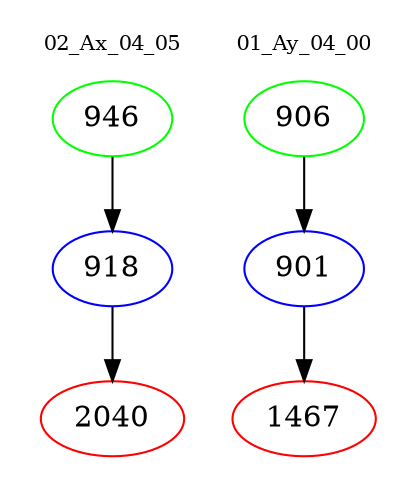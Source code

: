 digraph{
subgraph cluster_0 {
color = white
label = "02_Ax_04_05";
fontsize=10;
T0_946 [label="946", color="green"]
T0_946 -> T0_918 [color="black"]
T0_918 [label="918", color="blue"]
T0_918 -> T0_2040 [color="black"]
T0_2040 [label="2040", color="red"]
}
subgraph cluster_1 {
color = white
label = "01_Ay_04_00";
fontsize=10;
T1_906 [label="906", color="green"]
T1_906 -> T1_901 [color="black"]
T1_901 [label="901", color="blue"]
T1_901 -> T1_1467 [color="black"]
T1_1467 [label="1467", color="red"]
}
}
